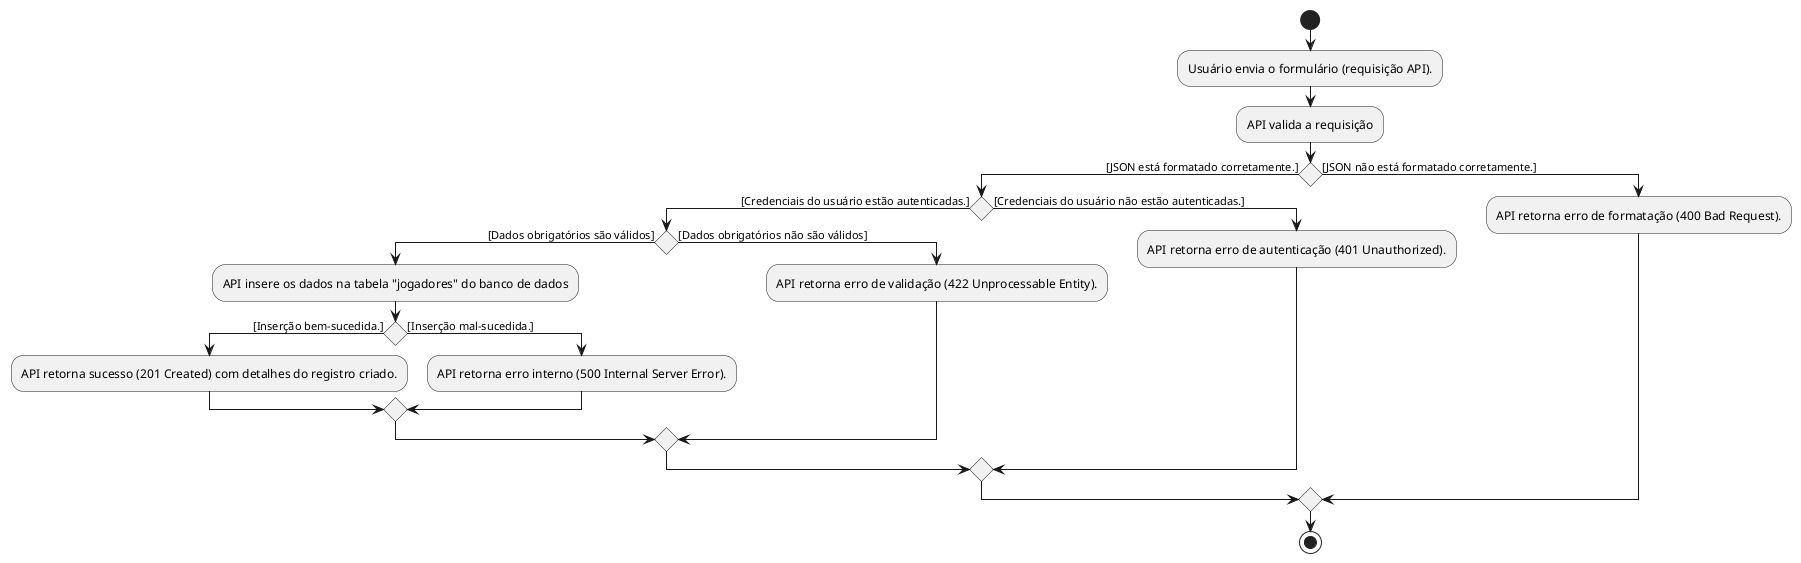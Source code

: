 @startuml
start
:Usuário envia o formulário (requisição API).;
:API valida a requisição;
if () then ([JSON está formatado corretamente.])
    if () then ([Credenciais do usuário estão autenticadas.])
        if () then([Dados obrigatórios são válidos])
            :API insere os dados na tabela "jogadores" do banco de dados;
            if () then ([Inserção bem-sucedida.])
                :API retorna sucesso (201 Created) com detalhes do registro criado.;
            else ([Inserção mal-sucedida.])
                :API retorna erro interno (500 Internal Server Error).;
            endif
        else ([Dados obrigatórios não são válidos])
            :API retorna erro de validação (422 Unprocessable Entity).;
        endif
    else ([Credenciais do usuário não estão autenticadas.])
        :API retorna erro de autenticação (401 Unauthorized).;
    endif
else ([JSON não está formatado corretamente.])
    :API retorna erro de formatação (400 Bad Request).;
endif
stop
@enduml

